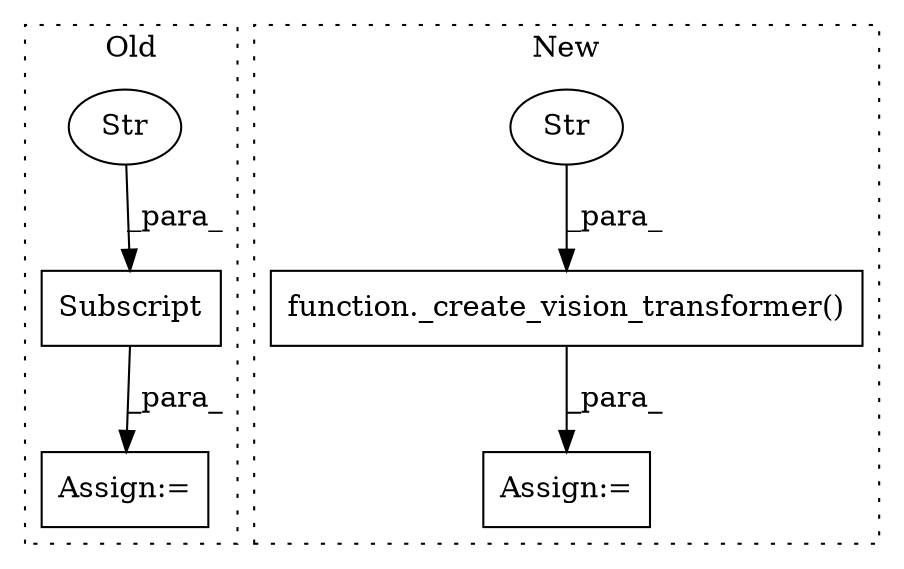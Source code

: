 digraph G {
subgraph cluster0 {
1 [label="Subscript" a="63" s="20990,0" l="43,0" shape="box"];
4 [label="Str" a="66" s="21003" l="29" shape="ellipse"];
6 [label="Assign:=" a="68" s="20987" l="3" shape="box"];
label = "Old";
style="dotted";
}
subgraph cluster1 {
2 [label="function._create_vision_transformer()" a="75" s="22199,22255" l="27,40" shape="box"];
3 [label="Str" a="66" s="22226" l="29" shape="ellipse"];
5 [label="Assign:=" a="68" s="22196" l="3" shape="box"];
label = "New";
style="dotted";
}
1 -> 6 [label="_para_"];
2 -> 5 [label="_para_"];
3 -> 2 [label="_para_"];
4 -> 1 [label="_para_"];
}